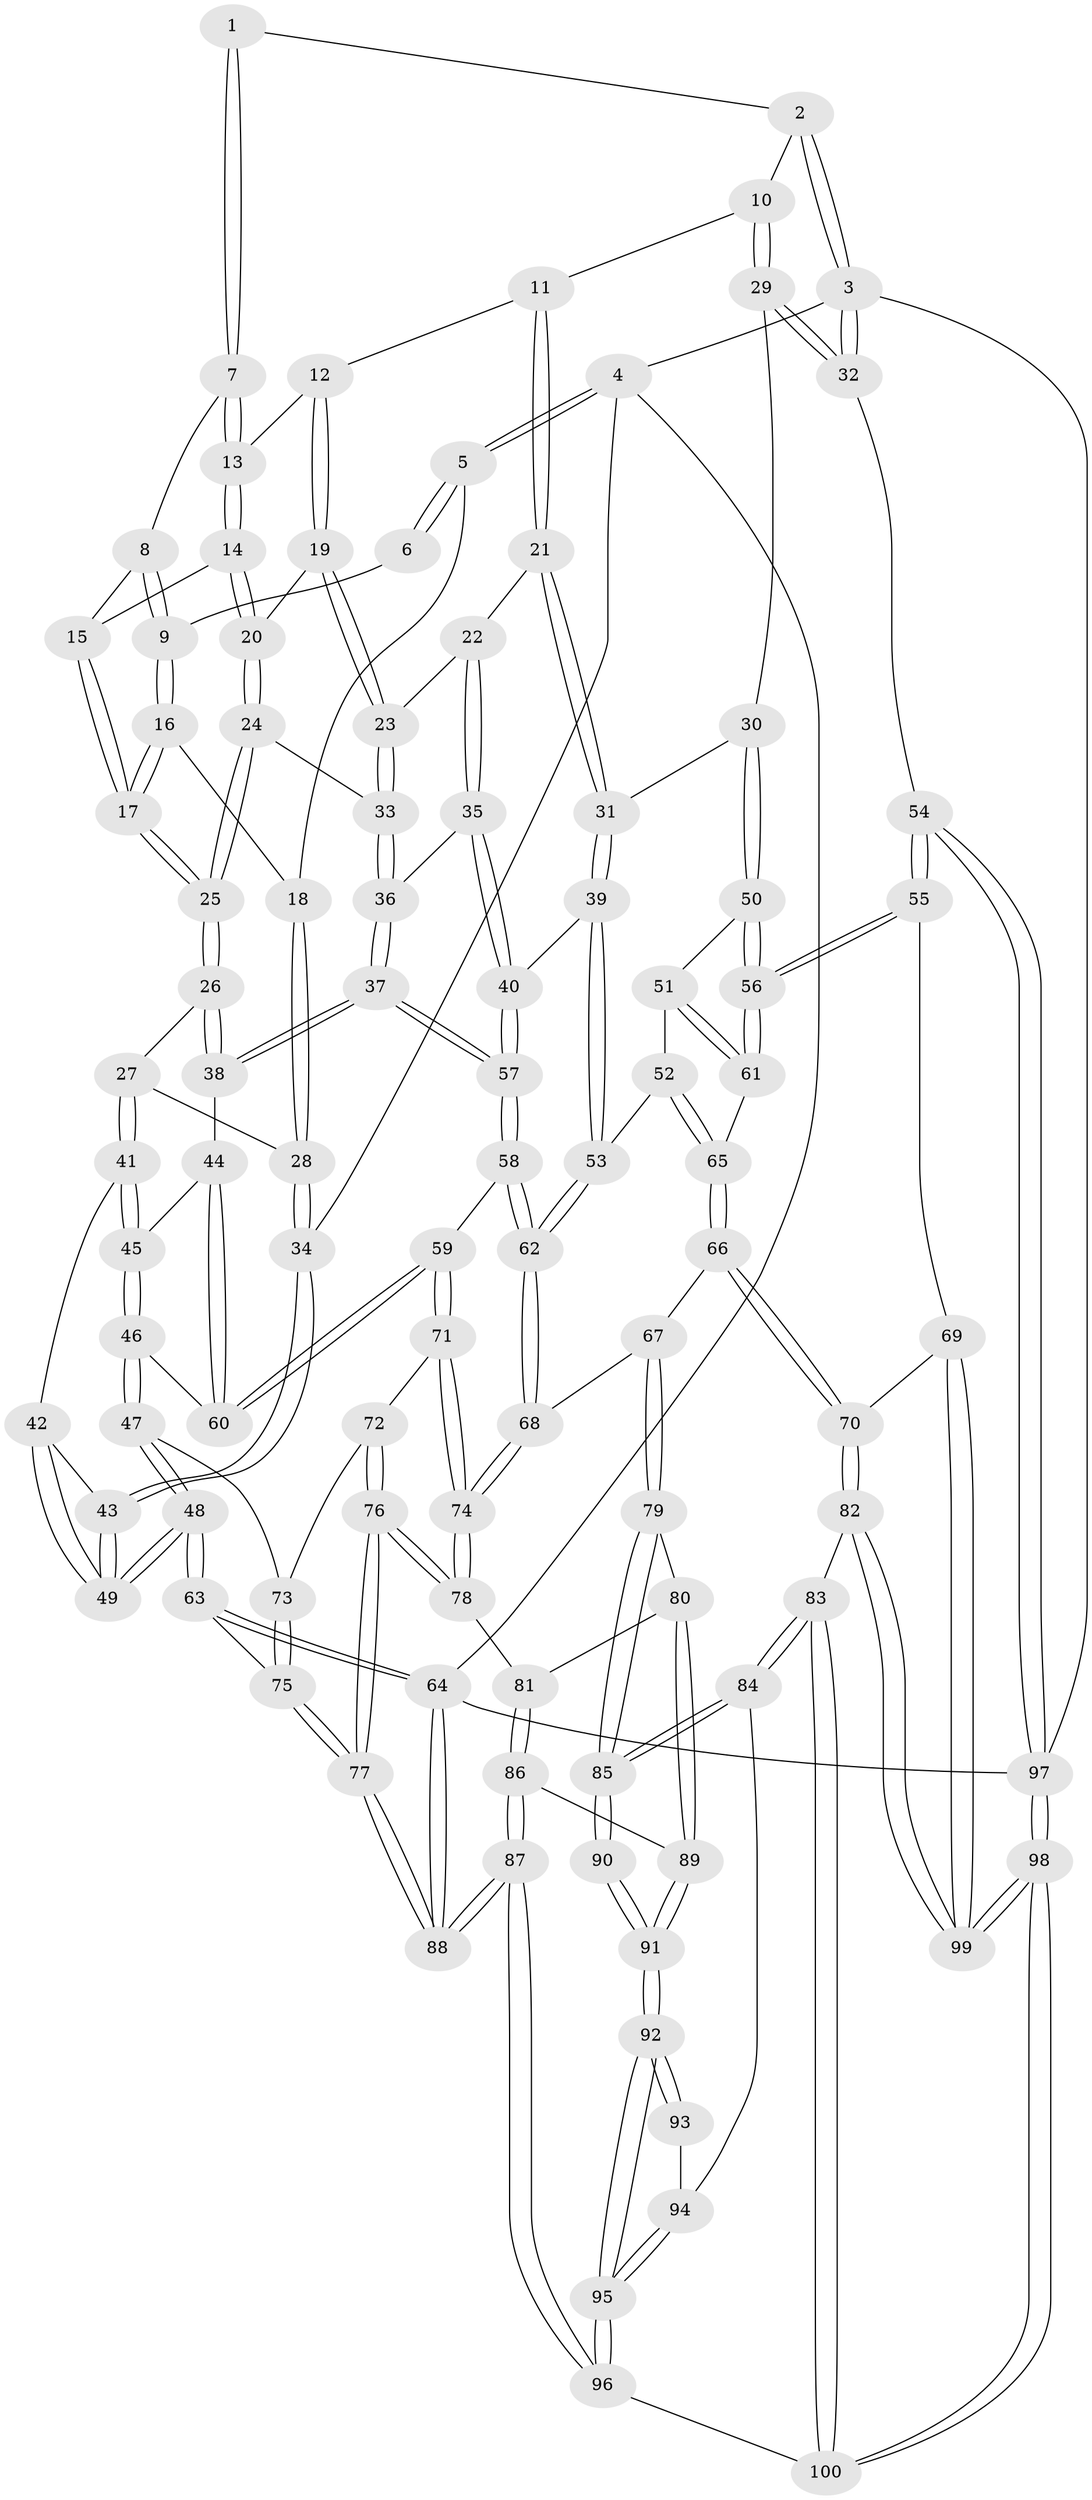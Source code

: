 // Generated by graph-tools (version 1.1) at 2025/38/03/09/25 02:38:39]
// undirected, 100 vertices, 247 edges
graph export_dot {
graph [start="1"]
  node [color=gray90,style=filled];
  1 [pos="+0.666231306438412+0"];
  2 [pos="+0.7290509599180222+0"];
  3 [pos="+1+0"];
  4 [pos="+0+0"];
  5 [pos="+0+0"];
  6 [pos="+0.18068783581826423+0"];
  7 [pos="+0.6241335681549546+0.009185333758646611"];
  8 [pos="+0.5468333062205911+0.04994396856631723"];
  9 [pos="+0.36935368893235565+0.09235400380868405"];
  10 [pos="+0.9061934638103715+0.13784302904222853"];
  11 [pos="+0.770407931875532+0.14600413542619842"];
  12 [pos="+0.6461265464532059+0.06282657537763361"];
  13 [pos="+0.6326769128663626+0.033777253579257586"];
  14 [pos="+0.5165717004861661+0.2108066163863024"];
  15 [pos="+0.48888740705726746+0.16872656086581325"];
  16 [pos="+0.3558770614267579+0.14176602629732207"];
  17 [pos="+0.36576704458608417+0.19250776043877357"];
  18 [pos="+0.18248704804660582+0.13239540536294617"];
  19 [pos="+0.6397744246346755+0.12992758266047957"];
  20 [pos="+0.5179694432237043+0.22112640291690325"];
  21 [pos="+0.757837053069111+0.27855264966636895"];
  22 [pos="+0.6574676693944878+0.25984782837718823"];
  23 [pos="+0.6346558451103671+0.2390223289871443"];
  24 [pos="+0.5185427778527063+0.2463803192954976"];
  25 [pos="+0.36230981681127394+0.2462911199107268"];
  26 [pos="+0.351926980614341+0.2679493448458115"];
  27 [pos="+0.20818621810051383+0.28739235380029804"];
  28 [pos="+0.1848134136395205+0.2520649938989483"];
  29 [pos="+1+0.2092658077863466"];
  30 [pos="+0.8534235830805686+0.3290440128154721"];
  31 [pos="+0.8015382372154248+0.32384639244878316"];
  32 [pos="+1+0.19786195868506504"];
  33 [pos="+0.5509337715550282+0.2735833748566017"];
  34 [pos="+0+0.17858378395173108"];
  35 [pos="+0.6497123357213191+0.3333779123644102"];
  36 [pos="+0.5244043406537793+0.3900343765646439"];
  37 [pos="+0.5089843091267567+0.420093848893222"];
  38 [pos="+0.38645161075562073+0.3528576091387583"];
  39 [pos="+0.7059038545746716+0.4171289780472551"];
  40 [pos="+0.7035857792462354+0.4165417605769206"];
  41 [pos="+0.18293535608322933+0.34230842152569646"];
  42 [pos="+0.12506482773559133+0.33079054070910197"];
  43 [pos="+0+0.20142439460544684"];
  44 [pos="+0.3620472248277482+0.38196051013952625"];
  45 [pos="+0.18035474715032404+0.3749885939305012"];
  46 [pos="+0.16129825077529955+0.5183523675334264"];
  47 [pos="+0.11392262048076679+0.5353018282360267"];
  48 [pos="+0+0.5048047783407867"];
  49 [pos="+0+0.4713542652420927"];
  50 [pos="+0.8616460842534115+0.3855382211182851"];
  51 [pos="+0.8365111872941805+0.4299707655525011"];
  52 [pos="+0.736022789915959+0.48064837994189996"];
  53 [pos="+0.7233475793026372+0.4627461204138495"];
  54 [pos="+1+0.6616607755334106"];
  55 [pos="+1+0.6686289326143837"];
  56 [pos="+1+0.6260585104615374"];
  57 [pos="+0.5208358684104099+0.45219788884834383"];
  58 [pos="+0.513837250426869+0.5308741564637567"];
  59 [pos="+0.28743881694508855+0.5721235663576562"];
  60 [pos="+0.24617912298047348+0.5394047032529853"];
  61 [pos="+0.8234028498146859+0.5429433937244759"];
  62 [pos="+0.5442918439461875+0.5772000246501428"];
  63 [pos="+0+0.6743709833930177"];
  64 [pos="+0+1"];
  65 [pos="+0.7586669792429451+0.538795461487345"];
  66 [pos="+0.7513939999755048+0.5476936487969896"];
  67 [pos="+0.5994076401841423+0.6524389781119718"];
  68 [pos="+0.5551320608280542+0.5995450445999039"];
  69 [pos="+1+0.7172000479845633"];
  70 [pos="+0.825029547280143+0.7928185372150859"];
  71 [pos="+0.3057257702272042+0.6488598356758376"];
  72 [pos="+0.17866900197423805+0.7194248458765303"];
  73 [pos="+0.11747803910712824+0.5927405657655935"];
  74 [pos="+0.3350231327702195+0.7303439495442609"];
  75 [pos="+0.08264013799898205+0.7681334481960166"];
  76 [pos="+0.1935420674044863+0.8669215813823125"];
  77 [pos="+0.1698651209298787+0.9023633530135738"];
  78 [pos="+0.33533221044273703+0.736054446851199"];
  79 [pos="+0.6144899917070948+0.7181063541905429"];
  80 [pos="+0.565959796032213+0.7525497009767725"];
  81 [pos="+0.3591488966774104+0.7519563400928584"];
  82 [pos="+0.7966396174595063+0.809551126347834"];
  83 [pos="+0.7662534555115728+0.8141623529752824"];
  84 [pos="+0.7492838961200532+0.8082525581248243"];
  85 [pos="+0.7117170214408785+0.7876878244365018"];
  86 [pos="+0.41807893259544543+0.8649929540710661"];
  87 [pos="+0.20693583052907097+1"];
  88 [pos="+0.11140318975056762+1"];
  89 [pos="+0.5032652446602685+0.860326900618226"];
  90 [pos="+0.5944818099908682+0.8871207310821015"];
  91 [pos="+0.5056028559899142+0.8663376999302366"];
  92 [pos="+0.5254868904315988+0.9361253844518999"];
  93 [pos="+0.5842907769073674+0.9047044761062613"];
  94 [pos="+0.6197531435088618+0.929270968041797"];
  95 [pos="+0.5265094063814938+1"];
  96 [pos="+0.5128249951409397+1"];
  97 [pos="+1+1"];
  98 [pos="+1+1"];
  99 [pos="+0.9261775237033489+1"];
  100 [pos="+0.6534198849733793+1"];
  1 -- 2;
  1 -- 7;
  1 -- 7;
  2 -- 3;
  2 -- 3;
  2 -- 10;
  3 -- 4;
  3 -- 32;
  3 -- 32;
  3 -- 97;
  4 -- 5;
  4 -- 5;
  4 -- 34;
  4 -- 64;
  5 -- 6;
  5 -- 6;
  5 -- 18;
  6 -- 9;
  7 -- 8;
  7 -- 13;
  7 -- 13;
  8 -- 9;
  8 -- 9;
  8 -- 15;
  9 -- 16;
  9 -- 16;
  10 -- 11;
  10 -- 29;
  10 -- 29;
  11 -- 12;
  11 -- 21;
  11 -- 21;
  12 -- 13;
  12 -- 19;
  12 -- 19;
  13 -- 14;
  13 -- 14;
  14 -- 15;
  14 -- 20;
  14 -- 20;
  15 -- 17;
  15 -- 17;
  16 -- 17;
  16 -- 17;
  16 -- 18;
  17 -- 25;
  17 -- 25;
  18 -- 28;
  18 -- 28;
  19 -- 20;
  19 -- 23;
  19 -- 23;
  20 -- 24;
  20 -- 24;
  21 -- 22;
  21 -- 31;
  21 -- 31;
  22 -- 23;
  22 -- 35;
  22 -- 35;
  23 -- 33;
  23 -- 33;
  24 -- 25;
  24 -- 25;
  24 -- 33;
  25 -- 26;
  25 -- 26;
  26 -- 27;
  26 -- 38;
  26 -- 38;
  27 -- 28;
  27 -- 41;
  27 -- 41;
  28 -- 34;
  28 -- 34;
  29 -- 30;
  29 -- 32;
  29 -- 32;
  30 -- 31;
  30 -- 50;
  30 -- 50;
  31 -- 39;
  31 -- 39;
  32 -- 54;
  33 -- 36;
  33 -- 36;
  34 -- 43;
  34 -- 43;
  35 -- 36;
  35 -- 40;
  35 -- 40;
  36 -- 37;
  36 -- 37;
  37 -- 38;
  37 -- 38;
  37 -- 57;
  37 -- 57;
  38 -- 44;
  39 -- 40;
  39 -- 53;
  39 -- 53;
  40 -- 57;
  40 -- 57;
  41 -- 42;
  41 -- 45;
  41 -- 45;
  42 -- 43;
  42 -- 49;
  42 -- 49;
  43 -- 49;
  43 -- 49;
  44 -- 45;
  44 -- 60;
  44 -- 60;
  45 -- 46;
  45 -- 46;
  46 -- 47;
  46 -- 47;
  46 -- 60;
  47 -- 48;
  47 -- 48;
  47 -- 73;
  48 -- 49;
  48 -- 49;
  48 -- 63;
  48 -- 63;
  50 -- 51;
  50 -- 56;
  50 -- 56;
  51 -- 52;
  51 -- 61;
  51 -- 61;
  52 -- 53;
  52 -- 65;
  52 -- 65;
  53 -- 62;
  53 -- 62;
  54 -- 55;
  54 -- 55;
  54 -- 97;
  54 -- 97;
  55 -- 56;
  55 -- 56;
  55 -- 69;
  56 -- 61;
  56 -- 61;
  57 -- 58;
  57 -- 58;
  58 -- 59;
  58 -- 62;
  58 -- 62;
  59 -- 60;
  59 -- 60;
  59 -- 71;
  59 -- 71;
  61 -- 65;
  62 -- 68;
  62 -- 68;
  63 -- 64;
  63 -- 64;
  63 -- 75;
  64 -- 88;
  64 -- 88;
  64 -- 97;
  65 -- 66;
  65 -- 66;
  66 -- 67;
  66 -- 70;
  66 -- 70;
  67 -- 68;
  67 -- 79;
  67 -- 79;
  68 -- 74;
  68 -- 74;
  69 -- 70;
  69 -- 99;
  69 -- 99;
  70 -- 82;
  70 -- 82;
  71 -- 72;
  71 -- 74;
  71 -- 74;
  72 -- 73;
  72 -- 76;
  72 -- 76;
  73 -- 75;
  73 -- 75;
  74 -- 78;
  74 -- 78;
  75 -- 77;
  75 -- 77;
  76 -- 77;
  76 -- 77;
  76 -- 78;
  76 -- 78;
  77 -- 88;
  77 -- 88;
  78 -- 81;
  79 -- 80;
  79 -- 85;
  79 -- 85;
  80 -- 81;
  80 -- 89;
  80 -- 89;
  81 -- 86;
  81 -- 86;
  82 -- 83;
  82 -- 99;
  82 -- 99;
  83 -- 84;
  83 -- 84;
  83 -- 100;
  83 -- 100;
  84 -- 85;
  84 -- 85;
  84 -- 94;
  85 -- 90;
  85 -- 90;
  86 -- 87;
  86 -- 87;
  86 -- 89;
  87 -- 88;
  87 -- 88;
  87 -- 96;
  87 -- 96;
  89 -- 91;
  89 -- 91;
  90 -- 91;
  90 -- 91;
  91 -- 92;
  91 -- 92;
  92 -- 93;
  92 -- 93;
  92 -- 95;
  92 -- 95;
  93 -- 94;
  94 -- 95;
  94 -- 95;
  95 -- 96;
  95 -- 96;
  96 -- 100;
  97 -- 98;
  97 -- 98;
  98 -- 99;
  98 -- 99;
  98 -- 100;
  98 -- 100;
}
